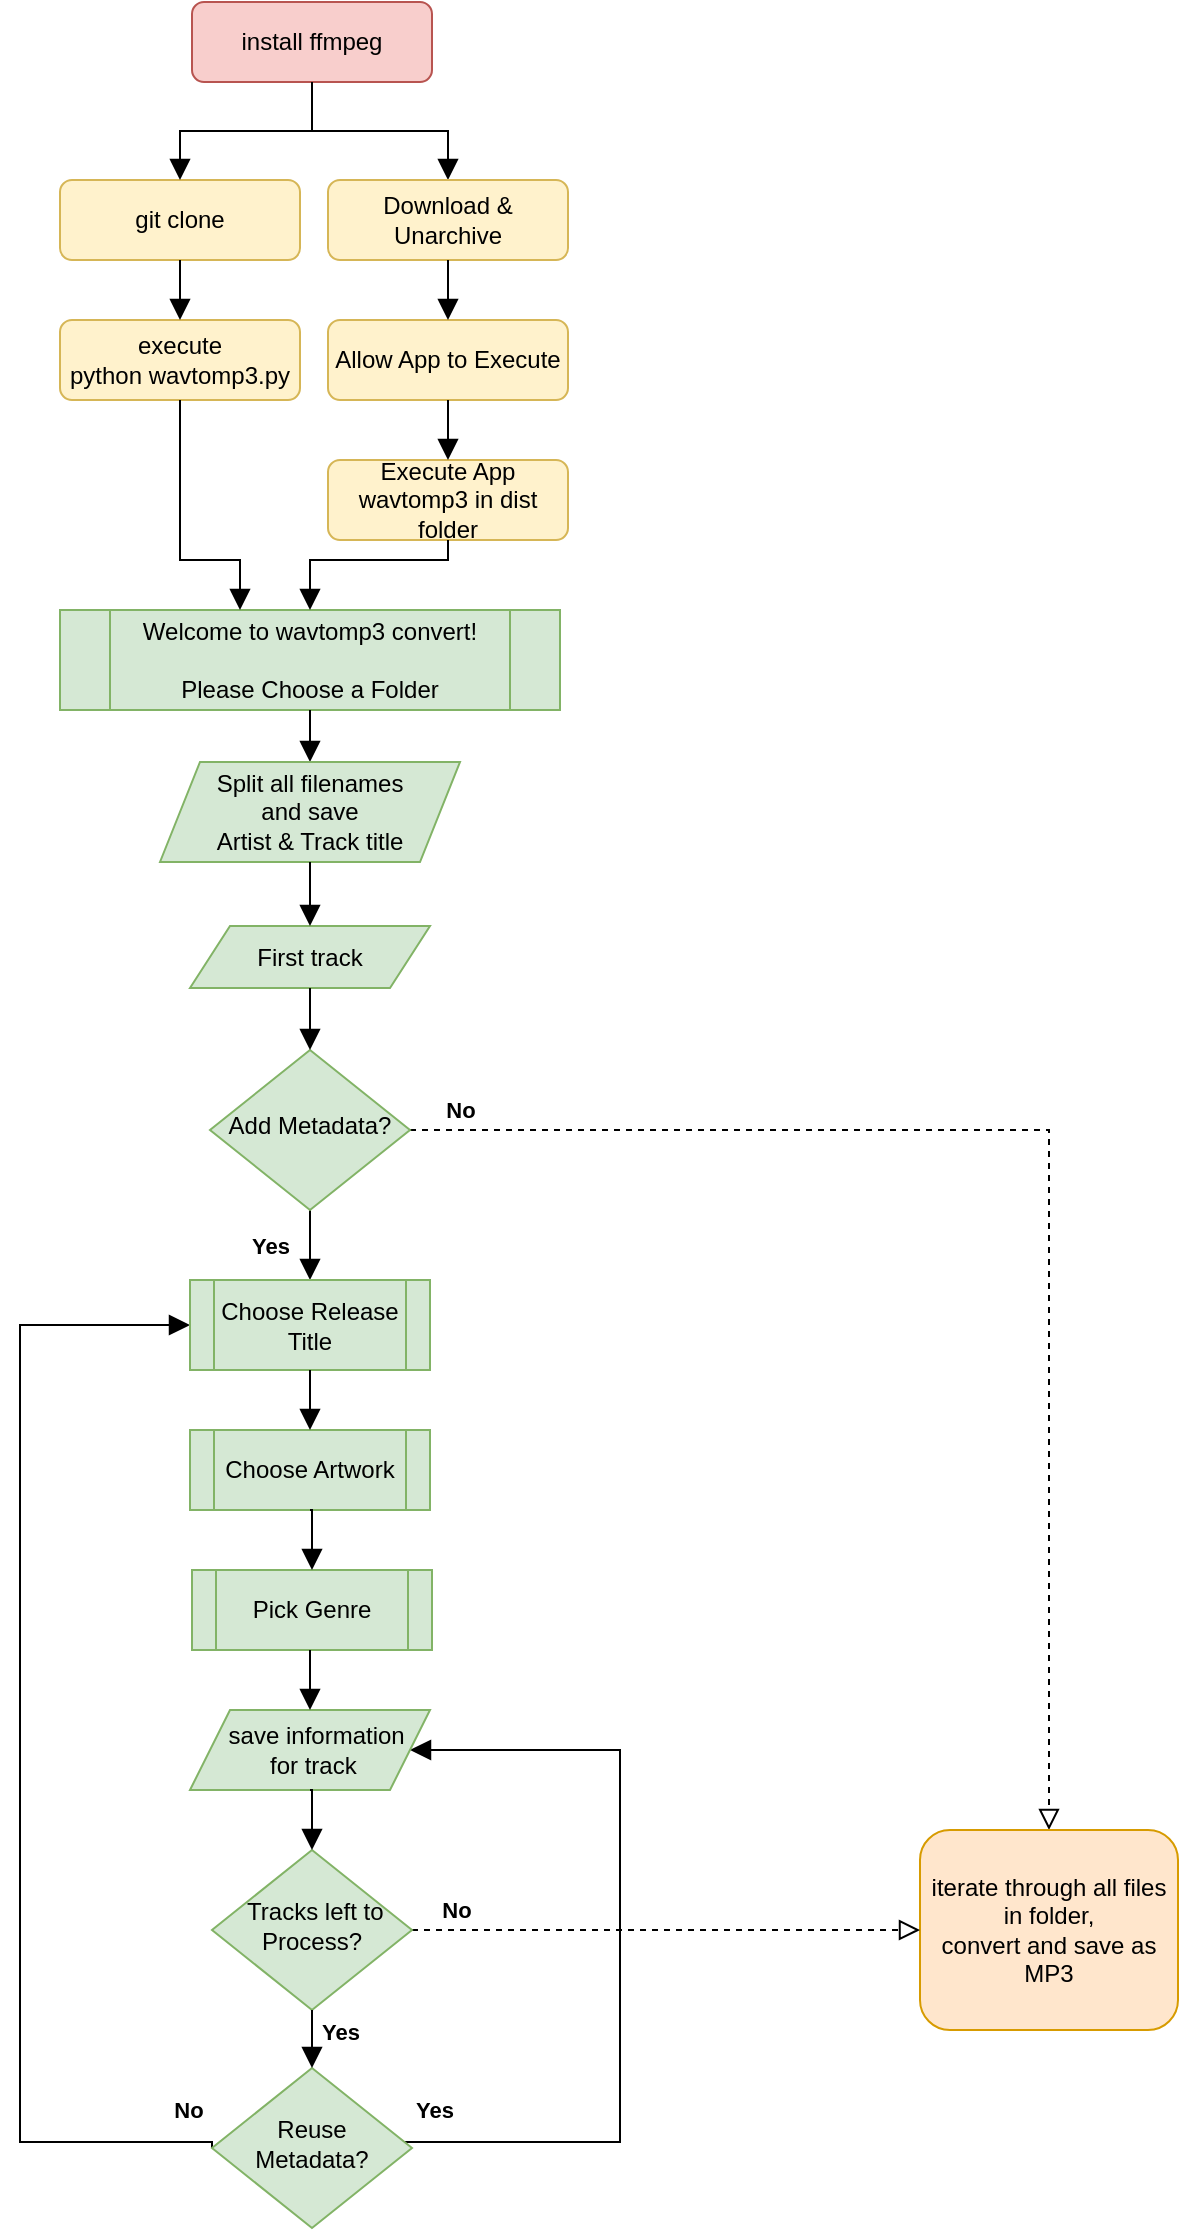 <mxfile version="14.8.1" type="github">
  <diagram id="C5RBs43oDa-KdzZeNtuy" name="Page-1">
    <mxGraphModel dx="753" dy="767" grid="1" gridSize="10" guides="1" tooltips="1" connect="1" arrows="1" fold="1" page="1" pageScale="1" pageWidth="827" pageHeight="1169" math="0" shadow="0">
      <root>
        <mxCell id="WIyWlLk6GJQsqaUBKTNV-0" />
        <mxCell id="WIyWlLk6GJQsqaUBKTNV-1" parent="WIyWlLk6GJQsqaUBKTNV-0" />
        <mxCell id="WIyWlLk6GJQsqaUBKTNV-2" value="" style="rounded=0;html=1;jettySize=auto;orthogonalLoop=1;fontSize=11;endArrow=block;endFill=1;endSize=8;strokeWidth=1;shadow=0;labelBackgroundColor=none;edgeStyle=orthogonalEdgeStyle;" parent="WIyWlLk6GJQsqaUBKTNV-1" source="WIyWlLk6GJQsqaUBKTNV-3" target="Kl5_oRb7GL0YaL-YoSmn-0" edge="1">
          <mxGeometry relative="1" as="geometry" />
        </mxCell>
        <mxCell id="WIyWlLk6GJQsqaUBKTNV-3" value="install ffmpeg" style="rounded=1;whiteSpace=wrap;html=1;fontSize=12;glass=0;strokeWidth=1;shadow=0;fillColor=#f8cecc;strokeColor=#b85450;" parent="WIyWlLk6GJQsqaUBKTNV-1" vertex="1">
          <mxGeometry x="226" y="11" width="120" height="40" as="geometry" />
        </mxCell>
        <mxCell id="WIyWlLk6GJQsqaUBKTNV-4" value="&lt;b&gt;Yes&lt;/b&gt;" style="rounded=0;html=1;jettySize=auto;orthogonalLoop=1;fontSize=11;endArrow=block;endFill=1;endSize=8;strokeWidth=1;shadow=0;labelBackgroundColor=none;edgeStyle=orthogonalEdgeStyle;entryX=0.5;entryY=0;entryDx=0;entryDy=0;" parent="WIyWlLk6GJQsqaUBKTNV-1" source="WIyWlLk6GJQsqaUBKTNV-6" target="Kl5_oRb7GL0YaL-YoSmn-13" edge="1">
          <mxGeometry y="20" relative="1" as="geometry">
            <mxPoint as="offset" />
          </mxGeometry>
        </mxCell>
        <mxCell id="WIyWlLk6GJQsqaUBKTNV-5" value="&lt;b&gt;No&lt;/b&gt;" style="edgeStyle=orthogonalEdgeStyle;rounded=0;html=1;jettySize=auto;orthogonalLoop=1;fontSize=11;endArrow=block;endFill=0;endSize=8;strokeWidth=1;shadow=0;labelBackgroundColor=none;dashed=1;" parent="WIyWlLk6GJQsqaUBKTNV-1" source="WIyWlLk6GJQsqaUBKTNV-6" target="WIyWlLk6GJQsqaUBKTNV-7" edge="1">
          <mxGeometry x="-0.925" y="10" relative="1" as="geometry">
            <mxPoint as="offset" />
          </mxGeometry>
        </mxCell>
        <mxCell id="WIyWlLk6GJQsqaUBKTNV-6" value="Add Metadata?" style="rhombus;whiteSpace=wrap;html=1;shadow=0;fontFamily=Helvetica;fontSize=12;align=center;strokeWidth=1;spacing=6;spacingTop=-4;fillColor=#d5e8d4;strokeColor=#82b366;" parent="WIyWlLk6GJQsqaUBKTNV-1" vertex="1">
          <mxGeometry x="235" y="535" width="100" height="80" as="geometry" />
        </mxCell>
        <mxCell id="WIyWlLk6GJQsqaUBKTNV-7" value="iterate through all files in folder,&lt;br&gt;convert and save as MP3" style="rounded=1;whiteSpace=wrap;html=1;fontSize=12;glass=0;strokeWidth=1;shadow=0;fillColor=#ffe6cc;strokeColor=#d79b00;" parent="WIyWlLk6GJQsqaUBKTNV-1" vertex="1">
          <mxGeometry x="590" y="925" width="129" height="100" as="geometry" />
        </mxCell>
        <mxCell id="WIyWlLk6GJQsqaUBKTNV-8" value="&lt;b&gt;No&lt;/b&gt;" style="rounded=0;html=1;jettySize=auto;orthogonalLoop=1;fontSize=11;endArrow=block;endFill=1;endSize=8;strokeWidth=1;shadow=0;labelBackgroundColor=none;edgeStyle=orthogonalEdgeStyle;entryX=0;entryY=0.5;entryDx=0;entryDy=0;exitX=0;exitY=0.5;exitDx=0;exitDy=0;" parent="WIyWlLk6GJQsqaUBKTNV-1" source="WIyWlLk6GJQsqaUBKTNV-10" target="Kl5_oRb7GL0YaL-YoSmn-13" edge="1">
          <mxGeometry x="-0.949" y="-16" relative="1" as="geometry">
            <mxPoint as="offset" />
            <mxPoint x="285" y="1075" as="targetPoint" />
            <Array as="points">
              <mxPoint x="140" y="1081" />
              <mxPoint x="140" y="673" />
            </Array>
          </mxGeometry>
        </mxCell>
        <mxCell id="WIyWlLk6GJQsqaUBKTNV-9" value="&lt;b&gt;Yes&lt;/b&gt;" style="edgeStyle=orthogonalEdgeStyle;rounded=0;html=1;jettySize=auto;orthogonalLoop=1;fontSize=11;endArrow=block;endFill=1;endSize=8;strokeWidth=1;shadow=0;labelBackgroundColor=none;entryX=1;entryY=0.5;entryDx=0;entryDy=0;" parent="WIyWlLk6GJQsqaUBKTNV-1" source="WIyWlLk6GJQsqaUBKTNV-10" target="Kl5_oRb7GL0YaL-YoSmn-28" edge="1">
          <mxGeometry x="-0.926" y="16" relative="1" as="geometry">
            <mxPoint as="offset" />
            <mxPoint x="380" y="985" as="targetPoint" />
            <Array as="points">
              <mxPoint x="440" y="1081" />
              <mxPoint x="440" y="885" />
            </Array>
          </mxGeometry>
        </mxCell>
        <mxCell id="WIyWlLk6GJQsqaUBKTNV-10" value="Reuse Metadata?" style="rhombus;whiteSpace=wrap;html=1;shadow=0;fontFamily=Helvetica;fontSize=12;align=center;strokeWidth=1;spacing=6;spacingTop=-4;fillColor=#d5e8d4;strokeColor=#82b366;" parent="WIyWlLk6GJQsqaUBKTNV-1" vertex="1">
          <mxGeometry x="236" y="1044" width="100" height="80" as="geometry" />
        </mxCell>
        <mxCell id="Kl5_oRb7GL0YaL-YoSmn-0" value="Download &amp;amp; Unarchive" style="rounded=1;whiteSpace=wrap;html=1;fontSize=12;glass=0;strokeWidth=1;shadow=0;fillColor=#fff2cc;strokeColor=#d6b656;" parent="WIyWlLk6GJQsqaUBKTNV-1" vertex="1">
          <mxGeometry x="294" y="100" width="120" height="40" as="geometry" />
        </mxCell>
        <mxCell id="Kl5_oRb7GL0YaL-YoSmn-2" value="git clone" style="rounded=1;whiteSpace=wrap;html=1;fontSize=12;glass=0;strokeWidth=1;shadow=0;fillColor=#fff2cc;strokeColor=#d6b656;" parent="WIyWlLk6GJQsqaUBKTNV-1" vertex="1">
          <mxGeometry x="160" y="100" width="120" height="40" as="geometry" />
        </mxCell>
        <mxCell id="Kl5_oRb7GL0YaL-YoSmn-3" value="" style="rounded=0;html=1;jettySize=auto;orthogonalLoop=1;fontSize=11;endArrow=block;endFill=1;endSize=8;strokeWidth=1;shadow=0;labelBackgroundColor=none;edgeStyle=orthogonalEdgeStyle;exitX=0.5;exitY=1;exitDx=0;exitDy=0;" parent="WIyWlLk6GJQsqaUBKTNV-1" source="WIyWlLk6GJQsqaUBKTNV-3" target="Kl5_oRb7GL0YaL-YoSmn-2" edge="1">
          <mxGeometry relative="1" as="geometry">
            <mxPoint x="290" y="60" as="sourcePoint" />
            <mxPoint x="364" y="110" as="targetPoint" />
          </mxGeometry>
        </mxCell>
        <mxCell id="Kl5_oRb7GL0YaL-YoSmn-4" value="Allow App to Execute" style="rounded=1;whiteSpace=wrap;html=1;fontSize=12;glass=0;strokeWidth=1;shadow=0;fillColor=#fff2cc;strokeColor=#d6b656;" parent="WIyWlLk6GJQsqaUBKTNV-1" vertex="1">
          <mxGeometry x="294" y="170" width="120" height="40" as="geometry" />
        </mxCell>
        <mxCell id="Kl5_oRb7GL0YaL-YoSmn-5" value="" style="rounded=0;html=1;jettySize=auto;orthogonalLoop=1;fontSize=11;endArrow=block;endFill=1;endSize=8;strokeWidth=1;shadow=0;labelBackgroundColor=none;edgeStyle=orthogonalEdgeStyle;exitX=0.5;exitY=1;exitDx=0;exitDy=0;" parent="WIyWlLk6GJQsqaUBKTNV-1" source="Kl5_oRb7GL0YaL-YoSmn-0" target="Kl5_oRb7GL0YaL-YoSmn-4" edge="1">
          <mxGeometry relative="1" as="geometry">
            <mxPoint x="290" y="60" as="sourcePoint" />
            <mxPoint x="364" y="110" as="targetPoint" />
          </mxGeometry>
        </mxCell>
        <mxCell id="Kl5_oRb7GL0YaL-YoSmn-6" value="execute&lt;br&gt;python wavtomp3.py" style="rounded=1;whiteSpace=wrap;html=1;fontSize=12;glass=0;strokeWidth=1;shadow=0;fillColor=#fff2cc;strokeColor=#d6b656;" parent="WIyWlLk6GJQsqaUBKTNV-1" vertex="1">
          <mxGeometry x="160" y="170" width="120" height="40" as="geometry" />
        </mxCell>
        <mxCell id="Kl5_oRb7GL0YaL-YoSmn-7" value="" style="rounded=0;html=1;jettySize=auto;orthogonalLoop=1;fontSize=11;endArrow=block;endFill=1;endSize=8;strokeWidth=1;shadow=0;labelBackgroundColor=none;edgeStyle=orthogonalEdgeStyle;exitX=0.5;exitY=1;exitDx=0;exitDy=0;entryX=0.5;entryY=0;entryDx=0;entryDy=0;" parent="WIyWlLk6GJQsqaUBKTNV-1" source="Kl5_oRb7GL0YaL-YoSmn-2" target="Kl5_oRb7GL0YaL-YoSmn-6" edge="1">
          <mxGeometry relative="1" as="geometry">
            <mxPoint x="230" y="80" as="sourcePoint" />
            <mxPoint x="230" y="110" as="targetPoint" />
            <Array as="points">
              <mxPoint x="220" y="140" />
            </Array>
          </mxGeometry>
        </mxCell>
        <mxCell id="Kl5_oRb7GL0YaL-YoSmn-8" value="Execute App wavtomp3 in dist folder" style="rounded=1;whiteSpace=wrap;html=1;fontSize=12;glass=0;strokeWidth=1;shadow=0;fillColor=#fff2cc;strokeColor=#d6b656;" parent="WIyWlLk6GJQsqaUBKTNV-1" vertex="1">
          <mxGeometry x="294" y="240" width="120" height="40" as="geometry" />
        </mxCell>
        <mxCell id="Kl5_oRb7GL0YaL-YoSmn-9" value="" style="rounded=0;html=1;jettySize=auto;orthogonalLoop=1;fontSize=11;endArrow=block;endFill=1;endSize=8;strokeWidth=1;shadow=0;labelBackgroundColor=none;edgeStyle=orthogonalEdgeStyle;exitX=0.5;exitY=1;exitDx=0;exitDy=0;" parent="WIyWlLk6GJQsqaUBKTNV-1" source="Kl5_oRb7GL0YaL-YoSmn-4" target="Kl5_oRb7GL0YaL-YoSmn-8" edge="1">
          <mxGeometry relative="1" as="geometry">
            <mxPoint x="364" y="150" as="sourcePoint" />
            <mxPoint x="364" y="180" as="targetPoint" />
          </mxGeometry>
        </mxCell>
        <mxCell id="Kl5_oRb7GL0YaL-YoSmn-10" value="Welcome to wavtomp3 convert!&lt;br&gt;&lt;br&gt;Please Choose a Folder" style="shape=process;whiteSpace=wrap;html=1;backgroundOutline=1;fillColor=#d5e8d4;strokeColor=#82b366;" parent="WIyWlLk6GJQsqaUBKTNV-1" vertex="1">
          <mxGeometry x="160" y="315" width="250" height="50" as="geometry" />
        </mxCell>
        <mxCell id="Kl5_oRb7GL0YaL-YoSmn-11" value="" style="rounded=0;html=1;jettySize=auto;orthogonalLoop=1;fontSize=11;endArrow=block;endFill=1;endSize=8;strokeWidth=1;shadow=0;labelBackgroundColor=none;edgeStyle=orthogonalEdgeStyle;exitX=0.5;exitY=1;exitDx=0;exitDy=0;entryX=0.5;entryY=0;entryDx=0;entryDy=0;" parent="WIyWlLk6GJQsqaUBKTNV-1" source="Kl5_oRb7GL0YaL-YoSmn-8" target="Kl5_oRb7GL0YaL-YoSmn-10" edge="1">
          <mxGeometry relative="1" as="geometry">
            <mxPoint x="364" y="220" as="sourcePoint" />
            <mxPoint x="364" y="250" as="targetPoint" />
            <Array as="points">
              <mxPoint x="354" y="290" />
              <mxPoint x="285" y="290" />
            </Array>
          </mxGeometry>
        </mxCell>
        <mxCell id="Kl5_oRb7GL0YaL-YoSmn-12" value="" style="rounded=0;html=1;jettySize=auto;orthogonalLoop=1;fontSize=11;endArrow=block;endFill=1;endSize=8;strokeWidth=1;shadow=0;labelBackgroundColor=none;edgeStyle=orthogonalEdgeStyle;exitX=0.5;exitY=1;exitDx=0;exitDy=0;" parent="WIyWlLk6GJQsqaUBKTNV-1" source="Kl5_oRb7GL0YaL-YoSmn-6" target="Kl5_oRb7GL0YaL-YoSmn-10" edge="1">
          <mxGeometry relative="1" as="geometry">
            <mxPoint x="230" y="150" as="sourcePoint" />
            <mxPoint x="230" y="180" as="targetPoint" />
            <Array as="points">
              <mxPoint x="220" y="290" />
              <mxPoint x="250" y="290" />
            </Array>
          </mxGeometry>
        </mxCell>
        <mxCell id="Kl5_oRb7GL0YaL-YoSmn-13" value="Choose Release Title" style="shape=process;whiteSpace=wrap;html=1;backgroundOutline=1;fillColor=#d5e8d4;strokeColor=#82b366;" parent="WIyWlLk6GJQsqaUBKTNV-1" vertex="1">
          <mxGeometry x="225" y="650" width="120" height="45" as="geometry" />
        </mxCell>
        <mxCell id="Kl5_oRb7GL0YaL-YoSmn-14" value="Choose Artwork" style="shape=process;whiteSpace=wrap;html=1;backgroundOutline=1;fillColor=#d5e8d4;strokeColor=#82b366;" parent="WIyWlLk6GJQsqaUBKTNV-1" vertex="1">
          <mxGeometry x="225" y="725" width="120" height="40" as="geometry" />
        </mxCell>
        <mxCell id="Kl5_oRb7GL0YaL-YoSmn-15" value="" style="rounded=0;html=1;jettySize=auto;orthogonalLoop=1;fontSize=11;endArrow=block;endFill=1;endSize=8;strokeWidth=1;shadow=0;labelBackgroundColor=none;edgeStyle=orthogonalEdgeStyle;exitX=0.5;exitY=1;exitDx=0;exitDy=0;" parent="WIyWlLk6GJQsqaUBKTNV-1" source="Kl5_oRb7GL0YaL-YoSmn-13" target="Kl5_oRb7GL0YaL-YoSmn-14" edge="1">
          <mxGeometry y="20" relative="1" as="geometry">
            <mxPoint as="offset" />
            <mxPoint x="295" y="615" as="sourcePoint" />
            <mxPoint x="295" y="660" as="targetPoint" />
            <Array as="points">
              <mxPoint x="285" y="710" />
              <mxPoint x="285" y="775" />
            </Array>
          </mxGeometry>
        </mxCell>
        <mxCell id="Kl5_oRb7GL0YaL-YoSmn-17" value="Pick Genre" style="shape=process;whiteSpace=wrap;html=1;backgroundOutline=1;fillColor=#d5e8d4;strokeColor=#82b366;" parent="WIyWlLk6GJQsqaUBKTNV-1" vertex="1">
          <mxGeometry x="226" y="795" width="120" height="40" as="geometry" />
        </mxCell>
        <mxCell id="Kl5_oRb7GL0YaL-YoSmn-18" value="" style="rounded=0;html=1;jettySize=auto;orthogonalLoop=1;fontSize=11;endArrow=block;endFill=1;endSize=8;strokeWidth=1;shadow=0;labelBackgroundColor=none;edgeStyle=orthogonalEdgeStyle;exitX=0.5;exitY=1;exitDx=0;exitDy=0;entryX=0.5;entryY=0;entryDx=0;entryDy=0;" parent="WIyWlLk6GJQsqaUBKTNV-1" source="Kl5_oRb7GL0YaL-YoSmn-14" target="Kl5_oRb7GL0YaL-YoSmn-17" edge="1">
          <mxGeometry y="20" relative="1" as="geometry">
            <mxPoint as="offset" />
            <mxPoint x="295" y="700" as="sourcePoint" />
            <mxPoint x="285" y="825" as="targetPoint" />
            <Array as="points" />
          </mxGeometry>
        </mxCell>
        <mxCell id="Kl5_oRb7GL0YaL-YoSmn-19" value="First track" style="shape=parallelogram;perimeter=parallelogramPerimeter;whiteSpace=wrap;html=1;fixedSize=1;fillColor=#d5e8d4;strokeColor=#82b366;" parent="WIyWlLk6GJQsqaUBKTNV-1" vertex="1">
          <mxGeometry x="225" y="473" width="120" height="31" as="geometry" />
        </mxCell>
        <mxCell id="Kl5_oRb7GL0YaL-YoSmn-20" value="" style="rounded=0;html=1;jettySize=auto;orthogonalLoop=1;fontSize=11;endArrow=block;endFill=1;endSize=8;strokeWidth=1;shadow=0;labelBackgroundColor=none;edgeStyle=orthogonalEdgeStyle;exitX=0.5;exitY=1;exitDx=0;exitDy=0;entryX=0.5;entryY=0;entryDx=0;entryDy=0;" parent="WIyWlLk6GJQsqaUBKTNV-1" source="Kl5_oRb7GL0YaL-YoSmn-10" target="Kl5_oRb7GL0YaL-YoSmn-23" edge="1">
          <mxGeometry y="20" relative="1" as="geometry">
            <mxPoint as="offset" />
            <mxPoint x="285.5" y="385" as="sourcePoint" />
            <mxPoint x="300" y="415" as="targetPoint" />
          </mxGeometry>
        </mxCell>
        <mxCell id="Kl5_oRb7GL0YaL-YoSmn-23" value="Split all filenames&lt;br&gt;and save &lt;br&gt;Artist &amp;amp; Track title" style="shape=parallelogram;perimeter=parallelogramPerimeter;whiteSpace=wrap;html=1;fixedSize=1;fillColor=#d5e8d4;strokeColor=#82b366;" parent="WIyWlLk6GJQsqaUBKTNV-1" vertex="1">
          <mxGeometry x="210" y="391" width="150" height="50" as="geometry" />
        </mxCell>
        <mxCell id="Kl5_oRb7GL0YaL-YoSmn-26" value="" style="rounded=0;html=1;jettySize=auto;orthogonalLoop=1;fontSize=11;endArrow=block;endFill=1;endSize=8;strokeWidth=1;shadow=0;labelBackgroundColor=none;edgeStyle=orthogonalEdgeStyle;exitX=0.5;exitY=1;exitDx=0;exitDy=0;" parent="WIyWlLk6GJQsqaUBKTNV-1" source="Kl5_oRb7GL0YaL-YoSmn-19" edge="1">
          <mxGeometry y="20" relative="1" as="geometry">
            <mxPoint as="offset" />
            <mxPoint x="219.5" y="540" as="sourcePoint" />
            <mxPoint x="285" y="535" as="targetPoint" />
          </mxGeometry>
        </mxCell>
        <mxCell id="Kl5_oRb7GL0YaL-YoSmn-28" value="&amp;nbsp; save information&lt;br&gt;&amp;nbsp;for track" style="shape=parallelogram;perimeter=parallelogramPerimeter;whiteSpace=wrap;html=1;fixedSize=1;fillColor=#d5e8d4;strokeColor=#82b366;" parent="WIyWlLk6GJQsqaUBKTNV-1" vertex="1">
          <mxGeometry x="225" y="865" width="120" height="40" as="geometry" />
        </mxCell>
        <mxCell id="Kl5_oRb7GL0YaL-YoSmn-29" value="" style="rounded=0;html=1;jettySize=auto;orthogonalLoop=1;fontSize=11;endArrow=block;endFill=1;endSize=8;strokeWidth=1;shadow=0;labelBackgroundColor=none;edgeStyle=orthogonalEdgeStyle;entryX=0.5;entryY=0;entryDx=0;entryDy=0;" parent="WIyWlLk6GJQsqaUBKTNV-1" target="Kl5_oRb7GL0YaL-YoSmn-28" edge="1">
          <mxGeometry y="20" relative="1" as="geometry">
            <mxPoint as="offset" />
            <mxPoint x="285" y="835" as="sourcePoint" />
            <mxPoint x="296" y="805" as="targetPoint" />
            <Array as="points" />
          </mxGeometry>
        </mxCell>
        <mxCell id="Kl5_oRb7GL0YaL-YoSmn-33" value="&lt;b&gt;No&lt;/b&gt;" style="rounded=0;html=1;jettySize=auto;orthogonalLoop=1;fontSize=11;endArrow=block;endFill=0;endSize=8;strokeWidth=1;shadow=0;labelBackgroundColor=none;edgeStyle=orthogonalEdgeStyle;exitX=1;exitY=0.5;exitDx=0;exitDy=0;entryX=0;entryY=0.5;entryDx=0;entryDy=0;dashed=1;" parent="WIyWlLk6GJQsqaUBKTNV-1" source="Kl5_oRb7GL0YaL-YoSmn-34" target="WIyWlLk6GJQsqaUBKTNV-7" edge="1">
          <mxGeometry x="-0.825" y="10" relative="1" as="geometry">
            <mxPoint as="offset" />
            <mxPoint x="480" y="995" as="sourcePoint" />
            <mxPoint x="610" y="995" as="targetPoint" />
          </mxGeometry>
        </mxCell>
        <mxCell id="Kl5_oRb7GL0YaL-YoSmn-34" value="&amp;nbsp;Tracks left to Process?" style="rhombus;whiteSpace=wrap;html=1;shadow=0;fontFamily=Helvetica;fontSize=12;align=center;strokeWidth=1;spacing=6;spacingTop=-4;fillColor=#d5e8d4;strokeColor=#82b366;" parent="WIyWlLk6GJQsqaUBKTNV-1" vertex="1">
          <mxGeometry x="236" y="935" width="100" height="80" as="geometry" />
        </mxCell>
        <mxCell id="Kl5_oRb7GL0YaL-YoSmn-35" value="" style="rounded=0;html=1;jettySize=auto;orthogonalLoop=1;fontSize=11;endArrow=block;endFill=1;endSize=8;strokeWidth=1;shadow=0;labelBackgroundColor=none;edgeStyle=orthogonalEdgeStyle;exitX=0.5;exitY=1;exitDx=0;exitDy=0;entryX=0.5;entryY=0;entryDx=0;entryDy=0;" parent="WIyWlLk6GJQsqaUBKTNV-1" source="Kl5_oRb7GL0YaL-YoSmn-28" target="Kl5_oRb7GL0YaL-YoSmn-34" edge="1">
          <mxGeometry y="20" relative="1" as="geometry">
            <mxPoint as="offset" />
            <mxPoint x="295" y="845" as="sourcePoint" />
            <mxPoint x="285" y="945" as="targetPoint" />
            <Array as="points" />
          </mxGeometry>
        </mxCell>
        <mxCell id="Kl5_oRb7GL0YaL-YoSmn-37" value="" style="rounded=0;html=1;jettySize=auto;orthogonalLoop=1;fontSize=11;endArrow=block;endFill=1;endSize=8;strokeWidth=1;shadow=0;labelBackgroundColor=none;edgeStyle=orthogonalEdgeStyle;" parent="WIyWlLk6GJQsqaUBKTNV-1" source="Kl5_oRb7GL0YaL-YoSmn-23" target="Kl5_oRb7GL0YaL-YoSmn-19" edge="1">
          <mxGeometry y="20" relative="1" as="geometry">
            <mxPoint as="offset" />
            <mxPoint x="296" y="511" as="sourcePoint" />
            <mxPoint x="291" y="468" as="targetPoint" />
          </mxGeometry>
        </mxCell>
        <mxCell id="Kl5_oRb7GL0YaL-YoSmn-40" value="&lt;b&gt;Yes&lt;/b&gt;" style="edgeStyle=orthogonalEdgeStyle;rounded=0;html=1;jettySize=auto;orthogonalLoop=1;fontSize=11;endArrow=block;endFill=1;endSize=8;strokeWidth=1;shadow=0;labelBackgroundColor=none;exitX=0.5;exitY=1;exitDx=0;exitDy=0;entryX=0.5;entryY=0;entryDx=0;entryDy=0;" parent="WIyWlLk6GJQsqaUBKTNV-1" source="Kl5_oRb7GL0YaL-YoSmn-34" target="WIyWlLk6GJQsqaUBKTNV-10" edge="1">
          <mxGeometry x="-0.231" y="14" relative="1" as="geometry">
            <mxPoint as="offset" />
            <mxPoint x="345" y="1091" as="sourcePoint" />
            <mxPoint x="286" y="1045" as="targetPoint" />
            <Array as="points">
              <mxPoint x="286" y="1041" />
            </Array>
          </mxGeometry>
        </mxCell>
      </root>
    </mxGraphModel>
  </diagram>
</mxfile>
